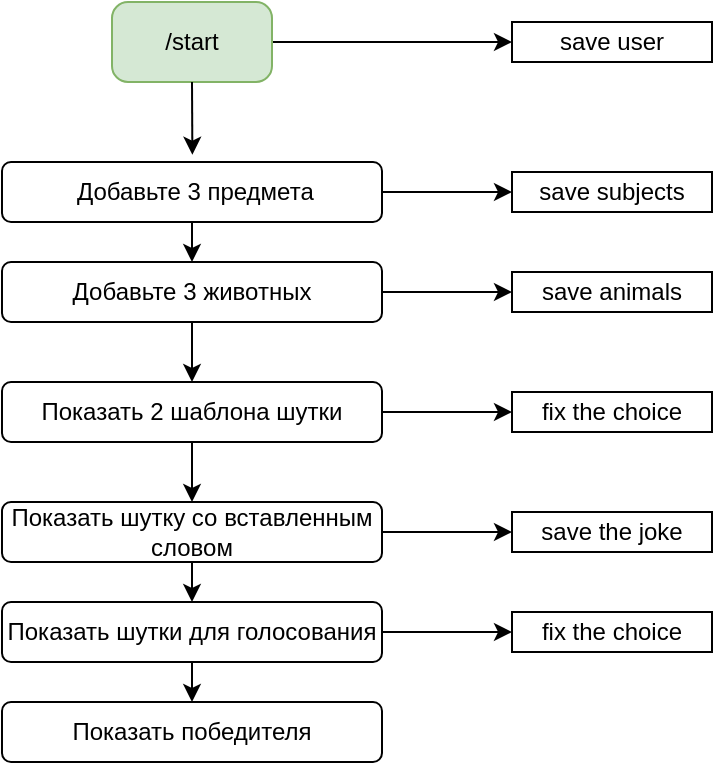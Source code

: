 <mxfile version="26.0.4">
  <diagram name="Page-1" id="c7558073-3199-34d8-9f00-42111426c3f3">
    <mxGraphModel dx="749" dy="372" grid="1" gridSize="10" guides="1" tooltips="1" connect="1" arrows="1" fold="1" page="1" pageScale="1" pageWidth="826" pageHeight="1169" background="none" math="0" shadow="0">
      <root>
        <mxCell id="0" />
        <mxCell id="1" parent="0" />
        <mxCell id="bXyqkLGYAs-9JJmOrRxe-145" style="edgeStyle=orthogonalEdgeStyle;rounded=0;orthogonalLoop=1;jettySize=auto;html=1;" edge="1" parent="1" source="bXyqkLGYAs-9JJmOrRxe-96" target="bXyqkLGYAs-9JJmOrRxe-128">
          <mxGeometry relative="1" as="geometry" />
        </mxCell>
        <mxCell id="bXyqkLGYAs-9JJmOrRxe-96" value="/start" style="rounded=1;whiteSpace=wrap;html=1;fillColor=#d5e8d4;strokeColor=#82b366;arcSize=20;" vertex="1" parent="1">
          <mxGeometry x="320" y="110" width="80" height="40" as="geometry" />
        </mxCell>
        <mxCell id="bXyqkLGYAs-9JJmOrRxe-120" style="edgeStyle=orthogonalEdgeStyle;rounded=0;orthogonalLoop=1;jettySize=auto;html=1;exitX=0.5;exitY=1;exitDx=0;exitDy=0;entryX=0.5;entryY=0;entryDx=0;entryDy=0;" edge="1" parent="1" source="bXyqkLGYAs-9JJmOrRxe-97" target="bXyqkLGYAs-9JJmOrRxe-98">
          <mxGeometry relative="1" as="geometry" />
        </mxCell>
        <mxCell id="bXyqkLGYAs-9JJmOrRxe-139" style="edgeStyle=orthogonalEdgeStyle;rounded=0;orthogonalLoop=1;jettySize=auto;html=1;exitX=1;exitY=0.5;exitDx=0;exitDy=0;entryX=0;entryY=0.5;entryDx=0;entryDy=0;" edge="1" parent="1" source="bXyqkLGYAs-9JJmOrRxe-97" target="bXyqkLGYAs-9JJmOrRxe-124">
          <mxGeometry relative="1" as="geometry" />
        </mxCell>
        <mxCell id="bXyqkLGYAs-9JJmOrRxe-97" value="&amp;nbsp;Добавьте 3 предмета" style="rounded=1;whiteSpace=wrap;html=1;" vertex="1" parent="1">
          <mxGeometry x="265" y="190" width="190" height="30" as="geometry" />
        </mxCell>
        <mxCell id="bXyqkLGYAs-9JJmOrRxe-121" style="edgeStyle=orthogonalEdgeStyle;rounded=0;orthogonalLoop=1;jettySize=auto;html=1;entryX=0.5;entryY=0;entryDx=0;entryDy=0;" edge="1" parent="1" source="bXyqkLGYAs-9JJmOrRxe-98">
          <mxGeometry relative="1" as="geometry">
            <mxPoint x="360" y="300" as="targetPoint" />
          </mxGeometry>
        </mxCell>
        <mxCell id="bXyqkLGYAs-9JJmOrRxe-140" style="edgeStyle=orthogonalEdgeStyle;rounded=0;orthogonalLoop=1;jettySize=auto;html=1;exitX=1;exitY=0.5;exitDx=0;exitDy=0;entryX=0;entryY=0.5;entryDx=0;entryDy=0;" edge="1" parent="1" source="bXyqkLGYAs-9JJmOrRxe-98" target="bXyqkLGYAs-9JJmOrRxe-126">
          <mxGeometry relative="1" as="geometry" />
        </mxCell>
        <mxCell id="bXyqkLGYAs-9JJmOrRxe-98" value="Добавьте 3 животных" style="rounded=1;whiteSpace=wrap;html=1;" vertex="1" parent="1">
          <mxGeometry x="265" y="240" width="190" height="30" as="geometry" />
        </mxCell>
        <mxCell id="bXyqkLGYAs-9JJmOrRxe-118" style="edgeStyle=orthogonalEdgeStyle;rounded=0;orthogonalLoop=1;jettySize=auto;html=1;exitX=0.5;exitY=1;exitDx=0;exitDy=0;entryX=0.501;entryY=-0.122;entryDx=0;entryDy=0;entryPerimeter=0;" edge="1" parent="1" source="bXyqkLGYAs-9JJmOrRxe-96" target="bXyqkLGYAs-9JJmOrRxe-97">
          <mxGeometry relative="1" as="geometry" />
        </mxCell>
        <mxCell id="bXyqkLGYAs-9JJmOrRxe-124" value="&lt;div&gt;&lt;font&gt;save subjects&lt;/font&gt;&lt;/div&gt;" style="rounded=0;whiteSpace=wrap;html=1;" vertex="1" parent="1">
          <mxGeometry x="520" y="195" width="100" height="20" as="geometry" />
        </mxCell>
        <mxCell id="bXyqkLGYAs-9JJmOrRxe-126" value="&lt;div&gt;save animals&lt;/div&gt;" style="rounded=0;whiteSpace=wrap;html=1;verticalAlign=middle;" vertex="1" parent="1">
          <mxGeometry x="520" y="245" width="100" height="20" as="geometry" />
        </mxCell>
        <mxCell id="bXyqkLGYAs-9JJmOrRxe-128" value="&lt;div&gt;&lt;font&gt;save user&lt;/font&gt;&lt;/div&gt;" style="rounded=0;whiteSpace=wrap;html=1;" vertex="1" parent="1">
          <mxGeometry x="520" y="120" width="100" height="20" as="geometry" />
        </mxCell>
        <mxCell id="bXyqkLGYAs-9JJmOrRxe-137" value="" style="edgeStyle=orthogonalEdgeStyle;rounded=0;orthogonalLoop=1;jettySize=auto;html=1;" edge="1" parent="1" source="bXyqkLGYAs-9JJmOrRxe-132" target="bXyqkLGYAs-9JJmOrRxe-136">
          <mxGeometry relative="1" as="geometry" />
        </mxCell>
        <mxCell id="bXyqkLGYAs-9JJmOrRxe-143" style="edgeStyle=orthogonalEdgeStyle;rounded=0;orthogonalLoop=1;jettySize=auto;html=1;exitX=1;exitY=0.5;exitDx=0;exitDy=0;entryX=0;entryY=0.5;entryDx=0;entryDy=0;" edge="1" parent="1" source="bXyqkLGYAs-9JJmOrRxe-132" target="bXyqkLGYAs-9JJmOrRxe-134">
          <mxGeometry relative="1" as="geometry" />
        </mxCell>
        <mxCell id="bXyqkLGYAs-9JJmOrRxe-132" value="Показать 2 шаблона шутки" style="rounded=1;whiteSpace=wrap;html=1;" vertex="1" parent="1">
          <mxGeometry x="265" y="300" width="190" height="30" as="geometry" />
        </mxCell>
        <mxCell id="bXyqkLGYAs-9JJmOrRxe-134" value="&lt;div&gt;&lt;font&gt;fix the choice&lt;/font&gt;&lt;/div&gt;" style="rounded=0;whiteSpace=wrap;html=1;" vertex="1" parent="1">
          <mxGeometry x="520" y="305" width="100" height="20" as="geometry" />
        </mxCell>
        <mxCell id="bXyqkLGYAs-9JJmOrRxe-144" style="edgeStyle=orthogonalEdgeStyle;rounded=0;orthogonalLoop=1;jettySize=auto;html=1;exitX=1;exitY=0.5;exitDx=0;exitDy=0;entryX=0;entryY=0.5;entryDx=0;entryDy=0;" edge="1" parent="1" source="bXyqkLGYAs-9JJmOrRxe-136" target="bXyqkLGYAs-9JJmOrRxe-138">
          <mxGeometry relative="1" as="geometry" />
        </mxCell>
        <mxCell id="bXyqkLGYAs-9JJmOrRxe-150" style="edgeStyle=orthogonalEdgeStyle;rounded=0;orthogonalLoop=1;jettySize=auto;html=1;exitX=0.5;exitY=1;exitDx=0;exitDy=0;entryX=0.5;entryY=0;entryDx=0;entryDy=0;" edge="1" parent="1" source="bXyqkLGYAs-9JJmOrRxe-136" target="bXyqkLGYAs-9JJmOrRxe-146">
          <mxGeometry relative="1" as="geometry" />
        </mxCell>
        <mxCell id="bXyqkLGYAs-9JJmOrRxe-136" value="Показать шутку со вставленным словом" style="rounded=1;whiteSpace=wrap;html=1;" vertex="1" parent="1">
          <mxGeometry x="265" y="360" width="190" height="30" as="geometry" />
        </mxCell>
        <mxCell id="bXyqkLGYAs-9JJmOrRxe-138" value="save the joke" style="rounded=0;whiteSpace=wrap;html=1;" vertex="1" parent="1">
          <mxGeometry x="520" y="365" width="100" height="20" as="geometry" />
        </mxCell>
        <mxCell id="bXyqkLGYAs-9JJmOrRxe-148" style="edgeStyle=orthogonalEdgeStyle;rounded=0;orthogonalLoop=1;jettySize=auto;html=1;entryX=0;entryY=0.5;entryDx=0;entryDy=0;" edge="1" parent="1" source="bXyqkLGYAs-9JJmOrRxe-146" target="bXyqkLGYAs-9JJmOrRxe-147">
          <mxGeometry relative="1" as="geometry" />
        </mxCell>
        <mxCell id="bXyqkLGYAs-9JJmOrRxe-152" style="edgeStyle=orthogonalEdgeStyle;rounded=0;orthogonalLoop=1;jettySize=auto;html=1;exitX=0.5;exitY=1;exitDx=0;exitDy=0;entryX=0.5;entryY=0;entryDx=0;entryDy=0;" edge="1" parent="1" source="bXyqkLGYAs-9JJmOrRxe-146" target="bXyqkLGYAs-9JJmOrRxe-149">
          <mxGeometry relative="1" as="geometry" />
        </mxCell>
        <mxCell id="bXyqkLGYAs-9JJmOrRxe-146" value="Показать шутки для голосования" style="rounded=1;whiteSpace=wrap;html=1;" vertex="1" parent="1">
          <mxGeometry x="265" y="410" width="190" height="30" as="geometry" />
        </mxCell>
        <mxCell id="bXyqkLGYAs-9JJmOrRxe-147" value="&lt;div&gt;&lt;font&gt;fix the choice&lt;/font&gt;&lt;/div&gt;" style="rounded=0;whiteSpace=wrap;html=1;" vertex="1" parent="1">
          <mxGeometry x="520" y="415" width="100" height="20" as="geometry" />
        </mxCell>
        <mxCell id="bXyqkLGYAs-9JJmOrRxe-149" value="Показать победителя" style="rounded=1;whiteSpace=wrap;html=1;" vertex="1" parent="1">
          <mxGeometry x="265" y="460" width="190" height="30" as="geometry" />
        </mxCell>
      </root>
    </mxGraphModel>
  </diagram>
</mxfile>
